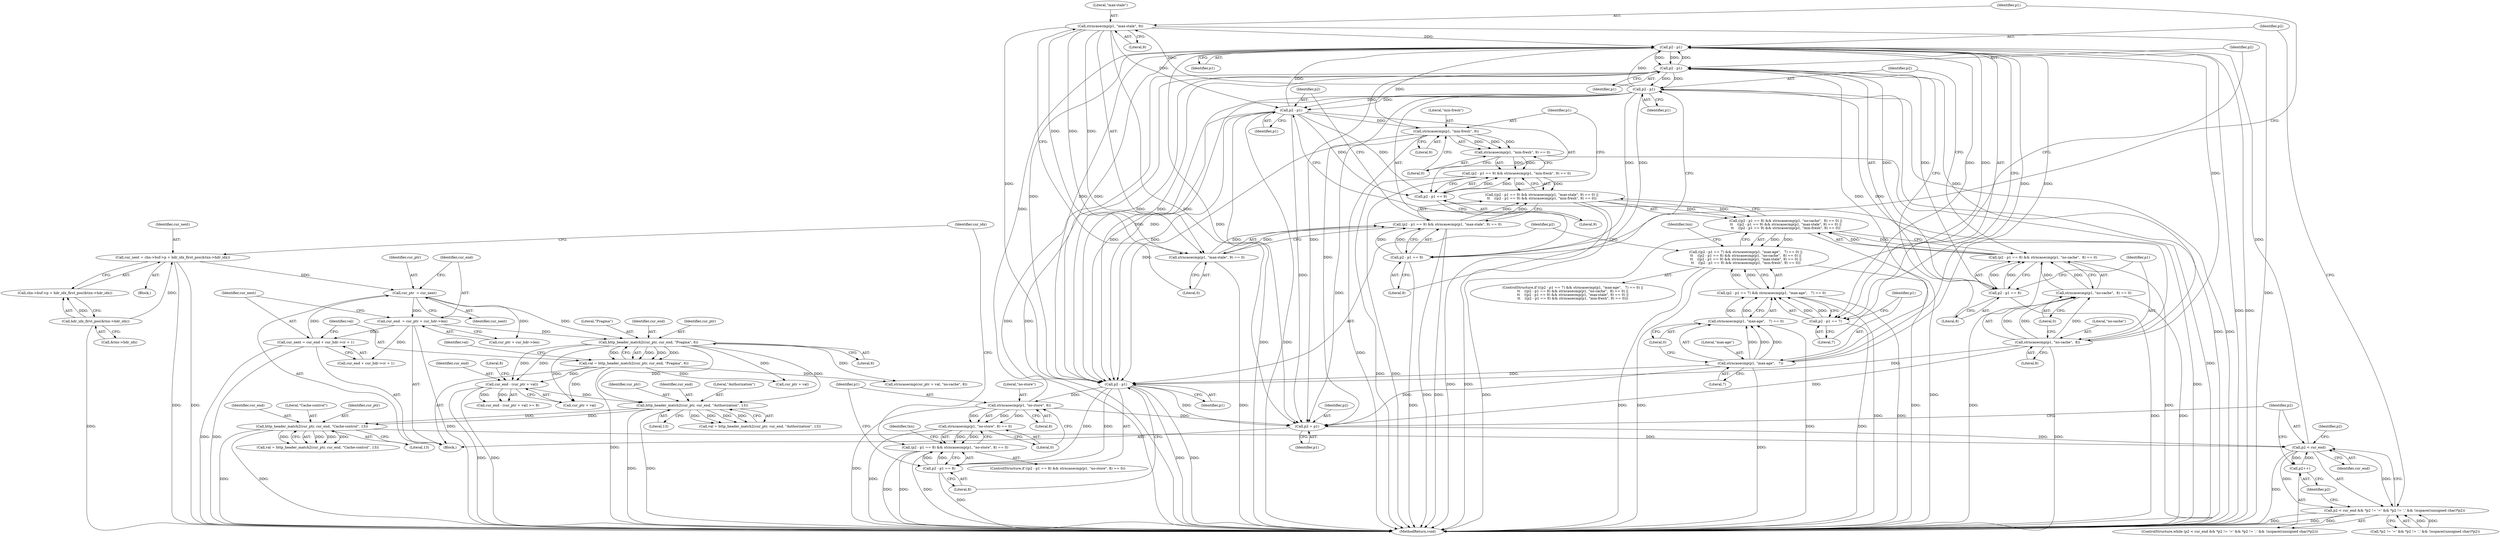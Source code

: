 digraph "0_haproxy_17514045e5d934dede62116216c1b016fe23dd06@pointer" {
"1000326" [label="(Call,strncasecmp(p1, \"max-stale\", 9))"];
"1000321" [label="(Call,p2 - p1)"];
"1000308" [label="(Call,p2 - p1)"];
"1000295" [label="(Call,p2 - p1)"];
"1000270" [label="(Call,p2 < cur_end)"];
"1000289" [label="(Call,p2++)"];
"1000265" [label="(Call,p2 = p1)"];
"1000338" [label="(Call,strncasecmp(p1, \"min-fresh\", 9))"];
"1000333" [label="(Call,p2 - p1)"];
"1000326" [label="(Call,strncasecmp(p1, \"max-stale\", 9))"];
"1000300" [label="(Call,strncasecmp(p1, \"max-age\",   7))"];
"1000313" [label="(Call,strncasecmp(p1, \"no-cache\",  8))"];
"1000358" [label="(Call,strncasecmp(p1, \"no-store\", 8))"];
"1000353" [label="(Call,p2 - p1)"];
"1000256" [label="(Call,http_header_match2(cur_ptr, cur_end, \"Cache-control\", 13))"];
"1000233" [label="(Call,http_header_match2(cur_ptr, cur_end, \"Authorization\", 13))"];
"1000201" [label="(Call,http_header_match2(cur_ptr, cur_end, \"Pragma\", 6))"];
"1000180" [label="(Call,cur_ptr  = cur_next)"];
"1000190" [label="(Call,cur_next = cur_end + cur_hdr->cr + 1)"];
"1000183" [label="(Call,cur_end  = cur_ptr + cur_hdr->len)"];
"1000142" [label="(Call,cur_next = chn->buf->p + hdr_idx_first_pos(&txn->hdr_idx))"];
"1000150" [label="(Call,hdr_idx_first_pos(&txn->hdr_idx))"];
"1000212" [label="(Call,cur_end - (cur_ptr + val))"];
"1000199" [label="(Call,val = http_header_match2(cur_ptr, cur_end, \"Pragma\", 6))"];
"1000269" [label="(Call,p2 < cur_end && *p2 != '=' && *p2 != ',' && !isspace((unsigned char)*p2))"];
"1000294" [label="(Call,p2 - p1 == 7)"];
"1000293" [label="(Call,(p2 - p1 == 7) && strncasecmp(p1, \"max-age\",   7) == 0)"];
"1000292" [label="(Call,((p2 - p1 == 7) && strncasecmp(p1, \"max-age\",   7) == 0) ||\n\t\t    ((p2 - p1 == 8) && strncasecmp(p1, \"no-cache\",  8) == 0) ||\n\t\t    ((p2 - p1 == 9) && strncasecmp(p1, \"max-stale\", 9) == 0) ||\n\t\t    ((p2 - p1 == 9) && strncasecmp(p1, \"min-fresh\", 9) == 0))"];
"1000299" [label="(Call,strncasecmp(p1, \"max-age\",   7) == 0)"];
"1000307" [label="(Call,p2 - p1 == 8)"];
"1000306" [label="(Call,(p2 - p1 == 8) && strncasecmp(p1, \"no-cache\",  8) == 0)"];
"1000305" [label="(Call,((p2 - p1 == 8) && strncasecmp(p1, \"no-cache\",  8) == 0) ||\n\t\t    ((p2 - p1 == 9) && strncasecmp(p1, \"max-stale\", 9) == 0) ||\n\t\t    ((p2 - p1 == 9) && strncasecmp(p1, \"min-fresh\", 9) == 0))"];
"1000312" [label="(Call,strncasecmp(p1, \"no-cache\",  8) == 0)"];
"1000320" [label="(Call,p2 - p1 == 9)"];
"1000319" [label="(Call,(p2 - p1 == 9) && strncasecmp(p1, \"max-stale\", 9) == 0)"];
"1000318" [label="(Call,((p2 - p1 == 9) && strncasecmp(p1, \"max-stale\", 9) == 0) ||\n\t\t    ((p2 - p1 == 9) && strncasecmp(p1, \"min-fresh\", 9) == 0))"];
"1000325" [label="(Call,strncasecmp(p1, \"max-stale\", 9) == 0)"];
"1000332" [label="(Call,p2 - p1 == 9)"];
"1000331" [label="(Call,(p2 - p1 == 9) && strncasecmp(p1, \"min-fresh\", 9) == 0)"];
"1000337" [label="(Call,strncasecmp(p1, \"min-fresh\", 9) == 0)"];
"1000352" [label="(Call,p2 - p1 == 8)"];
"1000351" [label="(Call,(p2 - p1 == 8) && strncasecmp(p1, \"no-store\", 8) == 0)"];
"1000357" [label="(Call,strncasecmp(p1, \"no-store\", 8) == 0)"];
"1000108" [label="(Block,)"];
"1000265" [label="(Call,p2 = p1)"];
"1000326" [label="(Call,strncasecmp(p1, \"max-stale\", 9))"];
"1000382" [label="(MethodReturn,void)"];
"1000308" [label="(Call,p2 - p1)"];
"1000199" [label="(Call,val = http_header_match2(cur_ptr, cur_end, \"Pragma\", 6))"];
"1000235" [label="(Identifier,cur_end)"];
"1000340" [label="(Literal,\"min-fresh\")"];
"1000298" [label="(Literal,7)"];
"1000295" [label="(Call,p2 - p1)"];
"1000180" [label="(Call,cur_ptr  = cur_next)"];
"1000293" [label="(Call,(p2 - p1 == 7) && strncasecmp(p1, \"max-age\",   7) == 0)"];
"1000207" [label="(Identifier,val)"];
"1000362" [label="(Literal,0)"];
"1000191" [label="(Identifier,cur_next)"];
"1000304" [label="(Literal,0)"];
"1000254" [label="(Call,val = http_header_match2(cur_ptr, cur_end, \"Cache-control\", 13))"];
"1000352" [label="(Call,p2 - p1 == 8)"];
"1000313" [label="(Call,strncasecmp(p1, \"no-cache\",  8))"];
"1000336" [label="(Literal,9)"];
"1000360" [label="(Literal,\"no-store\")"];
"1000271" [label="(Identifier,p2)"];
"1000330" [label="(Literal,0)"];
"1000309" [label="(Identifier,p2)"];
"1000314" [label="(Identifier,p1)"];
"1000290" [label="(Identifier,p2)"];
"1000361" [label="(Literal,8)"];
"1000307" [label="(Call,p2 - p1 == 8)"];
"1000204" [label="(Literal,\"Pragma\")"];
"1000302" [label="(Literal,\"max-age\")"];
"1000359" [label="(Identifier,p1)"];
"1000182" [label="(Identifier,cur_next)"];
"1000297" [label="(Identifier,p1)"];
"1000356" [label="(Literal,8)"];
"1000144" [label="(Call,chn->buf->p + hdr_idx_first_pos(&txn->hdr_idx))"];
"1000266" [label="(Identifier,p2)"];
"1000212" [label="(Call,cur_end - (cur_ptr + val))"];
"1000354" [label="(Identifier,p2)"];
"1000205" [label="(Literal,6)"];
"1000256" [label="(Call,http_header_match2(cur_ptr, cur_end, \"Cache-control\", 13))"];
"1000311" [label="(Literal,8)"];
"1000236" [label="(Literal,\"Authorization\")"];
"1000319" [label="(Call,(p2 - p1 == 9) && strncasecmp(p1, \"max-stale\", 9) == 0)"];
"1000323" [label="(Identifier,p1)"];
"1000346" [label="(Identifier,txn)"];
"1000322" [label="(Identifier,p2)"];
"1000150" [label="(Call,hdr_idx_first_pos(&txn->hdr_idx))"];
"1000200" [label="(Identifier,val)"];
"1000366" [label="(Identifier,txn)"];
"1000231" [label="(Call,val = http_header_match2(cur_ptr, cur_end, \"Authorization\", 13))"];
"1000259" [label="(Literal,\"Cache-control\")"];
"1000217" [label="(Literal,8)"];
"1000353" [label="(Call,p2 - p1)"];
"1000201" [label="(Call,http_header_match2(cur_ptr, cur_end, \"Pragma\", 6))"];
"1000234" [label="(Identifier,cur_ptr)"];
"1000329" [label="(Literal,9)"];
"1000357" [label="(Call,strncasecmp(p1, \"no-store\", 8) == 0)"];
"1000351" [label="(Call,(p2 - p1 == 8) && strncasecmp(p1, \"no-store\", 8) == 0)"];
"1000143" [label="(Identifier,cur_next)"];
"1000292" [label="(Call,((p2 - p1 == 7) && strncasecmp(p1, \"max-age\",   7) == 0) ||\n\t\t    ((p2 - p1 == 8) && strncasecmp(p1, \"no-cache\",  8) == 0) ||\n\t\t    ((p2 - p1 == 9) && strncasecmp(p1, \"max-stale\", 9) == 0) ||\n\t\t    ((p2 - p1 == 9) && strncasecmp(p1, \"min-fresh\", 9) == 0))"];
"1000324" [label="(Literal,9)"];
"1000268" [label="(ControlStructure,while (p2 < cur_end && *p2 != '=' && *p2 != ',' && !isspace((unsigned char)*p2)))"];
"1000184" [label="(Identifier,cur_end)"];
"1000312" [label="(Call,strncasecmp(p1, \"no-cache\",  8) == 0)"];
"1000142" [label="(Call,cur_next = chn->buf->p + hdr_idx_first_pos(&txn->hdr_idx))"];
"1000355" [label="(Identifier,p1)"];
"1000332" [label="(Call,p2 - p1 == 9)"];
"1000299" [label="(Call,strncasecmp(p1, \"max-age\",   7) == 0)"];
"1000315" [label="(Literal,\"no-cache\")"];
"1000237" [label="(Literal,13)"];
"1000151" [label="(Call,&txn->hdr_idx)"];
"1000325" [label="(Call,strncasecmp(p1, \"max-stale\", 9) == 0)"];
"1000270" [label="(Call,p2 < cur_end)"];
"1000328" [label="(Literal,\"max-stale\")"];
"1000276" [label="(Identifier,p2)"];
"1000300" [label="(Call,strncasecmp(p1, \"max-age\",   7))"];
"1000190" [label="(Call,cur_next = cur_end + cur_hdr->cr + 1)"];
"1000342" [label="(Literal,0)"];
"1000320" [label="(Call,p2 - p1 == 9)"];
"1000257" [label="(Identifier,cur_ptr)"];
"1000211" [label="(Call,cur_end - (cur_ptr + val) >= 8)"];
"1000272" [label="(Identifier,cur_end)"];
"1000294" [label="(Call,p2 - p1 == 7)"];
"1000335" [label="(Identifier,p1)"];
"1000192" [label="(Call,cur_end + cur_hdr->cr + 1)"];
"1000310" [label="(Identifier,p1)"];
"1000183" [label="(Call,cur_end  = cur_ptr + cur_hdr->len)"];
"1000334" [label="(Identifier,p2)"];
"1000317" [label="(Literal,0)"];
"1000214" [label="(Call,cur_ptr + val)"];
"1000185" [label="(Call,cur_ptr + cur_hdr->len)"];
"1000203" [label="(Identifier,cur_end)"];
"1000233" [label="(Call,http_header_match2(cur_ptr, cur_end, \"Authorization\", 13))"];
"1000296" [label="(Identifier,p2)"];
"1000316" [label="(Literal,8)"];
"1000202" [label="(Identifier,cur_ptr)"];
"1000338" [label="(Call,strncasecmp(p1, \"min-fresh\", 9))"];
"1000305" [label="(Call,((p2 - p1 == 8) && strncasecmp(p1, \"no-cache\",  8) == 0) ||\n\t\t    ((p2 - p1 == 9) && strncasecmp(p1, \"max-stale\", 9) == 0) ||\n\t\t    ((p2 - p1 == 9) && strncasecmp(p1, \"min-fresh\", 9) == 0))"];
"1000327" [label="(Identifier,p1)"];
"1000220" [label="(Call,cur_ptr + val)"];
"1000219" [label="(Call,strncasecmp(cur_ptr + val, \"no-cache\", 8))"];
"1000267" [label="(Identifier,p1)"];
"1000291" [label="(ControlStructure,if (((p2 - p1 == 7) && strncasecmp(p1, \"max-age\",   7) == 0) ||\n\t\t    ((p2 - p1 == 8) && strncasecmp(p1, \"no-cache\",  8) == 0) ||\n\t\t    ((p2 - p1 == 9) && strncasecmp(p1, \"max-stale\", 9) == 0) ||\n\t\t    ((p2 - p1 == 9) && strncasecmp(p1, \"min-fresh\", 9) == 0)))"];
"1000303" [label="(Literal,7)"];
"1000157" [label="(Identifier,cur_idx)"];
"1000167" [label="(Block,)"];
"1000333" [label="(Call,p2 - p1)"];
"1000213" [label="(Identifier,cur_end)"];
"1000258" [label="(Identifier,cur_end)"];
"1000260" [label="(Literal,13)"];
"1000301" [label="(Identifier,p1)"];
"1000318" [label="(Call,((p2 - p1 == 9) && strncasecmp(p1, \"max-stale\", 9) == 0) ||\n\t\t    ((p2 - p1 == 9) && strncasecmp(p1, \"min-fresh\", 9) == 0))"];
"1000306" [label="(Call,(p2 - p1 == 8) && strncasecmp(p1, \"no-cache\",  8) == 0)"];
"1000269" [label="(Call,p2 < cur_end && *p2 != '=' && *p2 != ',' && !isspace((unsigned char)*p2))"];
"1000339" [label="(Identifier,p1)"];
"1000350" [label="(ControlStructure,if ((p2 - p1 == 8) && strncasecmp(p1, \"no-store\", 8) == 0))"];
"1000273" [label="(Call,*p2 != '=' && *p2 != ',' && !isspace((unsigned char)*p2))"];
"1000358" [label="(Call,strncasecmp(p1, \"no-store\", 8))"];
"1000289" [label="(Call,p2++)"];
"1000337" [label="(Call,strncasecmp(p1, \"min-fresh\", 9) == 0)"];
"1000181" [label="(Identifier,cur_ptr)"];
"1000321" [label="(Call,p2 - p1)"];
"1000341" [label="(Literal,9)"];
"1000331" [label="(Call,(p2 - p1 == 9) && strncasecmp(p1, \"min-fresh\", 9) == 0)"];
"1000326" -> "1000325"  [label="AST: "];
"1000326" -> "1000329"  [label="CFG: "];
"1000327" -> "1000326"  [label="AST: "];
"1000328" -> "1000326"  [label="AST: "];
"1000329" -> "1000326"  [label="AST: "];
"1000330" -> "1000326"  [label="CFG: "];
"1000326" -> "1000382"  [label="DDG: "];
"1000326" -> "1000265"  [label="DDG: "];
"1000326" -> "1000295"  [label="DDG: "];
"1000326" -> "1000325"  [label="DDG: "];
"1000326" -> "1000325"  [label="DDG: "];
"1000326" -> "1000325"  [label="DDG: "];
"1000321" -> "1000326"  [label="DDG: "];
"1000326" -> "1000333"  [label="DDG: "];
"1000326" -> "1000353"  [label="DDG: "];
"1000321" -> "1000320"  [label="AST: "];
"1000321" -> "1000323"  [label="CFG: "];
"1000322" -> "1000321"  [label="AST: "];
"1000323" -> "1000321"  [label="AST: "];
"1000324" -> "1000321"  [label="CFG: "];
"1000321" -> "1000382"  [label="DDG: "];
"1000321" -> "1000382"  [label="DDG: "];
"1000321" -> "1000265"  [label="DDG: "];
"1000321" -> "1000295"  [label="DDG: "];
"1000321" -> "1000320"  [label="DDG: "];
"1000321" -> "1000320"  [label="DDG: "];
"1000308" -> "1000321"  [label="DDG: "];
"1000308" -> "1000321"  [label="DDG: "];
"1000313" -> "1000321"  [label="DDG: "];
"1000321" -> "1000333"  [label="DDG: "];
"1000321" -> "1000333"  [label="DDG: "];
"1000321" -> "1000353"  [label="DDG: "];
"1000321" -> "1000353"  [label="DDG: "];
"1000308" -> "1000307"  [label="AST: "];
"1000308" -> "1000310"  [label="CFG: "];
"1000309" -> "1000308"  [label="AST: "];
"1000310" -> "1000308"  [label="AST: "];
"1000311" -> "1000308"  [label="CFG: "];
"1000308" -> "1000382"  [label="DDG: "];
"1000308" -> "1000382"  [label="DDG: "];
"1000308" -> "1000265"  [label="DDG: "];
"1000308" -> "1000295"  [label="DDG: "];
"1000308" -> "1000307"  [label="DDG: "];
"1000308" -> "1000307"  [label="DDG: "];
"1000295" -> "1000308"  [label="DDG: "];
"1000295" -> "1000308"  [label="DDG: "];
"1000300" -> "1000308"  [label="DDG: "];
"1000308" -> "1000313"  [label="DDG: "];
"1000308" -> "1000353"  [label="DDG: "];
"1000308" -> "1000353"  [label="DDG: "];
"1000295" -> "1000294"  [label="AST: "];
"1000295" -> "1000297"  [label="CFG: "];
"1000296" -> "1000295"  [label="AST: "];
"1000297" -> "1000295"  [label="AST: "];
"1000298" -> "1000295"  [label="CFG: "];
"1000295" -> "1000382"  [label="DDG: "];
"1000295" -> "1000382"  [label="DDG: "];
"1000295" -> "1000265"  [label="DDG: "];
"1000295" -> "1000294"  [label="DDG: "];
"1000295" -> "1000294"  [label="DDG: "];
"1000270" -> "1000295"  [label="DDG: "];
"1000338" -> "1000295"  [label="DDG: "];
"1000300" -> "1000295"  [label="DDG: "];
"1000313" -> "1000295"  [label="DDG: "];
"1000358" -> "1000295"  [label="DDG: "];
"1000353" -> "1000295"  [label="DDG: "];
"1000333" -> "1000295"  [label="DDG: "];
"1000295" -> "1000300"  [label="DDG: "];
"1000295" -> "1000353"  [label="DDG: "];
"1000295" -> "1000353"  [label="DDG: "];
"1000270" -> "1000269"  [label="AST: "];
"1000270" -> "1000272"  [label="CFG: "];
"1000271" -> "1000270"  [label="AST: "];
"1000272" -> "1000270"  [label="AST: "];
"1000276" -> "1000270"  [label="CFG: "];
"1000269" -> "1000270"  [label="CFG: "];
"1000270" -> "1000382"  [label="DDG: "];
"1000270" -> "1000269"  [label="DDG: "];
"1000270" -> "1000269"  [label="DDG: "];
"1000289" -> "1000270"  [label="DDG: "];
"1000265" -> "1000270"  [label="DDG: "];
"1000256" -> "1000270"  [label="DDG: "];
"1000270" -> "1000289"  [label="DDG: "];
"1000289" -> "1000268"  [label="AST: "];
"1000289" -> "1000290"  [label="CFG: "];
"1000290" -> "1000289"  [label="AST: "];
"1000271" -> "1000289"  [label="CFG: "];
"1000265" -> "1000167"  [label="AST: "];
"1000265" -> "1000267"  [label="CFG: "];
"1000266" -> "1000265"  [label="AST: "];
"1000267" -> "1000265"  [label="AST: "];
"1000271" -> "1000265"  [label="CFG: "];
"1000338" -> "1000265"  [label="DDG: "];
"1000300" -> "1000265"  [label="DDG: "];
"1000313" -> "1000265"  [label="DDG: "];
"1000358" -> "1000265"  [label="DDG: "];
"1000353" -> "1000265"  [label="DDG: "];
"1000333" -> "1000265"  [label="DDG: "];
"1000338" -> "1000337"  [label="AST: "];
"1000338" -> "1000341"  [label="CFG: "];
"1000339" -> "1000338"  [label="AST: "];
"1000340" -> "1000338"  [label="AST: "];
"1000341" -> "1000338"  [label="AST: "];
"1000342" -> "1000338"  [label="CFG: "];
"1000338" -> "1000382"  [label="DDG: "];
"1000338" -> "1000337"  [label="DDG: "];
"1000338" -> "1000337"  [label="DDG: "];
"1000338" -> "1000337"  [label="DDG: "];
"1000333" -> "1000338"  [label="DDG: "];
"1000338" -> "1000353"  [label="DDG: "];
"1000333" -> "1000332"  [label="AST: "];
"1000333" -> "1000335"  [label="CFG: "];
"1000334" -> "1000333"  [label="AST: "];
"1000335" -> "1000333"  [label="AST: "];
"1000336" -> "1000333"  [label="CFG: "];
"1000333" -> "1000382"  [label="DDG: "];
"1000333" -> "1000382"  [label="DDG: "];
"1000333" -> "1000332"  [label="DDG: "];
"1000333" -> "1000332"  [label="DDG: "];
"1000333" -> "1000353"  [label="DDG: "];
"1000333" -> "1000353"  [label="DDG: "];
"1000300" -> "1000299"  [label="AST: "];
"1000300" -> "1000303"  [label="CFG: "];
"1000301" -> "1000300"  [label="AST: "];
"1000302" -> "1000300"  [label="AST: "];
"1000303" -> "1000300"  [label="AST: "];
"1000304" -> "1000300"  [label="CFG: "];
"1000300" -> "1000382"  [label="DDG: "];
"1000300" -> "1000299"  [label="DDG: "];
"1000300" -> "1000299"  [label="DDG: "];
"1000300" -> "1000299"  [label="DDG: "];
"1000300" -> "1000353"  [label="DDG: "];
"1000313" -> "1000312"  [label="AST: "];
"1000313" -> "1000316"  [label="CFG: "];
"1000314" -> "1000313"  [label="AST: "];
"1000315" -> "1000313"  [label="AST: "];
"1000316" -> "1000313"  [label="AST: "];
"1000317" -> "1000313"  [label="CFG: "];
"1000313" -> "1000382"  [label="DDG: "];
"1000313" -> "1000312"  [label="DDG: "];
"1000313" -> "1000312"  [label="DDG: "];
"1000313" -> "1000312"  [label="DDG: "];
"1000313" -> "1000353"  [label="DDG: "];
"1000358" -> "1000357"  [label="AST: "];
"1000358" -> "1000361"  [label="CFG: "];
"1000359" -> "1000358"  [label="AST: "];
"1000360" -> "1000358"  [label="AST: "];
"1000361" -> "1000358"  [label="AST: "];
"1000362" -> "1000358"  [label="CFG: "];
"1000358" -> "1000382"  [label="DDG: "];
"1000358" -> "1000357"  [label="DDG: "];
"1000358" -> "1000357"  [label="DDG: "];
"1000358" -> "1000357"  [label="DDG: "];
"1000353" -> "1000358"  [label="DDG: "];
"1000353" -> "1000352"  [label="AST: "];
"1000353" -> "1000355"  [label="CFG: "];
"1000354" -> "1000353"  [label="AST: "];
"1000355" -> "1000353"  [label="AST: "];
"1000356" -> "1000353"  [label="CFG: "];
"1000353" -> "1000382"  [label="DDG: "];
"1000353" -> "1000382"  [label="DDG: "];
"1000353" -> "1000352"  [label="DDG: "];
"1000353" -> "1000352"  [label="DDG: "];
"1000256" -> "1000254"  [label="AST: "];
"1000256" -> "1000260"  [label="CFG: "];
"1000257" -> "1000256"  [label="AST: "];
"1000258" -> "1000256"  [label="AST: "];
"1000259" -> "1000256"  [label="AST: "];
"1000260" -> "1000256"  [label="AST: "];
"1000254" -> "1000256"  [label="CFG: "];
"1000256" -> "1000382"  [label="DDG: "];
"1000256" -> "1000382"  [label="DDG: "];
"1000256" -> "1000254"  [label="DDG: "];
"1000256" -> "1000254"  [label="DDG: "];
"1000256" -> "1000254"  [label="DDG: "];
"1000256" -> "1000254"  [label="DDG: "];
"1000233" -> "1000256"  [label="DDG: "];
"1000233" -> "1000256"  [label="DDG: "];
"1000233" -> "1000231"  [label="AST: "];
"1000233" -> "1000237"  [label="CFG: "];
"1000234" -> "1000233"  [label="AST: "];
"1000235" -> "1000233"  [label="AST: "];
"1000236" -> "1000233"  [label="AST: "];
"1000237" -> "1000233"  [label="AST: "];
"1000231" -> "1000233"  [label="CFG: "];
"1000233" -> "1000382"  [label="DDG: "];
"1000233" -> "1000382"  [label="DDG: "];
"1000233" -> "1000231"  [label="DDG: "];
"1000233" -> "1000231"  [label="DDG: "];
"1000233" -> "1000231"  [label="DDG: "];
"1000233" -> "1000231"  [label="DDG: "];
"1000201" -> "1000233"  [label="DDG: "];
"1000201" -> "1000233"  [label="DDG: "];
"1000212" -> "1000233"  [label="DDG: "];
"1000201" -> "1000199"  [label="AST: "];
"1000201" -> "1000205"  [label="CFG: "];
"1000202" -> "1000201"  [label="AST: "];
"1000203" -> "1000201"  [label="AST: "];
"1000204" -> "1000201"  [label="AST: "];
"1000205" -> "1000201"  [label="AST: "];
"1000199" -> "1000201"  [label="CFG: "];
"1000201" -> "1000199"  [label="DDG: "];
"1000201" -> "1000199"  [label="DDG: "];
"1000201" -> "1000199"  [label="DDG: "];
"1000201" -> "1000199"  [label="DDG: "];
"1000180" -> "1000201"  [label="DDG: "];
"1000183" -> "1000201"  [label="DDG: "];
"1000201" -> "1000212"  [label="DDG: "];
"1000201" -> "1000212"  [label="DDG: "];
"1000201" -> "1000214"  [label="DDG: "];
"1000201" -> "1000219"  [label="DDG: "];
"1000201" -> "1000220"  [label="DDG: "];
"1000180" -> "1000167"  [label="AST: "];
"1000180" -> "1000182"  [label="CFG: "];
"1000181" -> "1000180"  [label="AST: "];
"1000182" -> "1000180"  [label="AST: "];
"1000184" -> "1000180"  [label="CFG: "];
"1000190" -> "1000180"  [label="DDG: "];
"1000142" -> "1000180"  [label="DDG: "];
"1000180" -> "1000183"  [label="DDG: "];
"1000180" -> "1000185"  [label="DDG: "];
"1000190" -> "1000167"  [label="AST: "];
"1000190" -> "1000192"  [label="CFG: "];
"1000191" -> "1000190"  [label="AST: "];
"1000192" -> "1000190"  [label="AST: "];
"1000200" -> "1000190"  [label="CFG: "];
"1000190" -> "1000382"  [label="DDG: "];
"1000190" -> "1000382"  [label="DDG: "];
"1000183" -> "1000190"  [label="DDG: "];
"1000183" -> "1000167"  [label="AST: "];
"1000183" -> "1000185"  [label="CFG: "];
"1000184" -> "1000183"  [label="AST: "];
"1000185" -> "1000183"  [label="AST: "];
"1000191" -> "1000183"  [label="CFG: "];
"1000183" -> "1000382"  [label="DDG: "];
"1000183" -> "1000192"  [label="DDG: "];
"1000142" -> "1000108"  [label="AST: "];
"1000142" -> "1000144"  [label="CFG: "];
"1000143" -> "1000142"  [label="AST: "];
"1000144" -> "1000142"  [label="AST: "];
"1000157" -> "1000142"  [label="CFG: "];
"1000142" -> "1000382"  [label="DDG: "];
"1000142" -> "1000382"  [label="DDG: "];
"1000150" -> "1000142"  [label="DDG: "];
"1000150" -> "1000144"  [label="AST: "];
"1000150" -> "1000151"  [label="CFG: "];
"1000151" -> "1000150"  [label="AST: "];
"1000144" -> "1000150"  [label="CFG: "];
"1000150" -> "1000382"  [label="DDG: "];
"1000150" -> "1000144"  [label="DDG: "];
"1000212" -> "1000211"  [label="AST: "];
"1000212" -> "1000214"  [label="CFG: "];
"1000213" -> "1000212"  [label="AST: "];
"1000214" -> "1000212"  [label="AST: "];
"1000217" -> "1000212"  [label="CFG: "];
"1000212" -> "1000382"  [label="DDG: "];
"1000212" -> "1000382"  [label="DDG: "];
"1000212" -> "1000211"  [label="DDG: "];
"1000212" -> "1000211"  [label="DDG: "];
"1000199" -> "1000212"  [label="DDG: "];
"1000199" -> "1000167"  [label="AST: "];
"1000200" -> "1000199"  [label="AST: "];
"1000207" -> "1000199"  [label="CFG: "];
"1000199" -> "1000382"  [label="DDG: "];
"1000199" -> "1000214"  [label="DDG: "];
"1000199" -> "1000219"  [label="DDG: "];
"1000199" -> "1000220"  [label="DDG: "];
"1000269" -> "1000268"  [label="AST: "];
"1000269" -> "1000273"  [label="CFG: "];
"1000273" -> "1000269"  [label="AST: "];
"1000290" -> "1000269"  [label="CFG: "];
"1000296" -> "1000269"  [label="CFG: "];
"1000269" -> "1000382"  [label="DDG: "];
"1000269" -> "1000382"  [label="DDG: "];
"1000269" -> "1000382"  [label="DDG: "];
"1000273" -> "1000269"  [label="DDG: "];
"1000273" -> "1000269"  [label="DDG: "];
"1000294" -> "1000293"  [label="AST: "];
"1000294" -> "1000298"  [label="CFG: "];
"1000298" -> "1000294"  [label="AST: "];
"1000301" -> "1000294"  [label="CFG: "];
"1000293" -> "1000294"  [label="CFG: "];
"1000294" -> "1000382"  [label="DDG: "];
"1000294" -> "1000293"  [label="DDG: "];
"1000294" -> "1000293"  [label="DDG: "];
"1000293" -> "1000292"  [label="AST: "];
"1000293" -> "1000299"  [label="CFG: "];
"1000299" -> "1000293"  [label="AST: "];
"1000309" -> "1000293"  [label="CFG: "];
"1000292" -> "1000293"  [label="CFG: "];
"1000293" -> "1000382"  [label="DDG: "];
"1000293" -> "1000382"  [label="DDG: "];
"1000293" -> "1000292"  [label="DDG: "];
"1000293" -> "1000292"  [label="DDG: "];
"1000299" -> "1000293"  [label="DDG: "];
"1000299" -> "1000293"  [label="DDG: "];
"1000292" -> "1000291"  [label="AST: "];
"1000292" -> "1000305"  [label="CFG: "];
"1000305" -> "1000292"  [label="AST: "];
"1000346" -> "1000292"  [label="CFG: "];
"1000354" -> "1000292"  [label="CFG: "];
"1000292" -> "1000382"  [label="DDG: "];
"1000292" -> "1000382"  [label="DDG: "];
"1000292" -> "1000382"  [label="DDG: "];
"1000305" -> "1000292"  [label="DDG: "];
"1000305" -> "1000292"  [label="DDG: "];
"1000299" -> "1000304"  [label="CFG: "];
"1000304" -> "1000299"  [label="AST: "];
"1000299" -> "1000382"  [label="DDG: "];
"1000307" -> "1000306"  [label="AST: "];
"1000307" -> "1000311"  [label="CFG: "];
"1000311" -> "1000307"  [label="AST: "];
"1000314" -> "1000307"  [label="CFG: "];
"1000306" -> "1000307"  [label="CFG: "];
"1000307" -> "1000382"  [label="DDG: "];
"1000307" -> "1000306"  [label="DDG: "];
"1000307" -> "1000306"  [label="DDG: "];
"1000306" -> "1000305"  [label="AST: "];
"1000306" -> "1000312"  [label="CFG: "];
"1000312" -> "1000306"  [label="AST: "];
"1000322" -> "1000306"  [label="CFG: "];
"1000305" -> "1000306"  [label="CFG: "];
"1000306" -> "1000382"  [label="DDG: "];
"1000306" -> "1000382"  [label="DDG: "];
"1000306" -> "1000305"  [label="DDG: "];
"1000306" -> "1000305"  [label="DDG: "];
"1000312" -> "1000306"  [label="DDG: "];
"1000312" -> "1000306"  [label="DDG: "];
"1000305" -> "1000318"  [label="CFG: "];
"1000318" -> "1000305"  [label="AST: "];
"1000305" -> "1000382"  [label="DDG: "];
"1000305" -> "1000382"  [label="DDG: "];
"1000318" -> "1000305"  [label="DDG: "];
"1000318" -> "1000305"  [label="DDG: "];
"1000312" -> "1000317"  [label="CFG: "];
"1000317" -> "1000312"  [label="AST: "];
"1000312" -> "1000382"  [label="DDG: "];
"1000320" -> "1000319"  [label="AST: "];
"1000320" -> "1000324"  [label="CFG: "];
"1000324" -> "1000320"  [label="AST: "];
"1000327" -> "1000320"  [label="CFG: "];
"1000319" -> "1000320"  [label="CFG: "];
"1000320" -> "1000382"  [label="DDG: "];
"1000320" -> "1000319"  [label="DDG: "];
"1000320" -> "1000319"  [label="DDG: "];
"1000319" -> "1000318"  [label="AST: "];
"1000319" -> "1000325"  [label="CFG: "];
"1000325" -> "1000319"  [label="AST: "];
"1000334" -> "1000319"  [label="CFG: "];
"1000318" -> "1000319"  [label="CFG: "];
"1000319" -> "1000382"  [label="DDG: "];
"1000319" -> "1000382"  [label="DDG: "];
"1000319" -> "1000318"  [label="DDG: "];
"1000319" -> "1000318"  [label="DDG: "];
"1000325" -> "1000319"  [label="DDG: "];
"1000325" -> "1000319"  [label="DDG: "];
"1000318" -> "1000331"  [label="CFG: "];
"1000331" -> "1000318"  [label="AST: "];
"1000318" -> "1000382"  [label="DDG: "];
"1000318" -> "1000382"  [label="DDG: "];
"1000331" -> "1000318"  [label="DDG: "];
"1000331" -> "1000318"  [label="DDG: "];
"1000325" -> "1000330"  [label="CFG: "];
"1000330" -> "1000325"  [label="AST: "];
"1000325" -> "1000382"  [label="DDG: "];
"1000332" -> "1000331"  [label="AST: "];
"1000332" -> "1000336"  [label="CFG: "];
"1000336" -> "1000332"  [label="AST: "];
"1000339" -> "1000332"  [label="CFG: "];
"1000331" -> "1000332"  [label="CFG: "];
"1000332" -> "1000382"  [label="DDG: "];
"1000332" -> "1000331"  [label="DDG: "];
"1000332" -> "1000331"  [label="DDG: "];
"1000331" -> "1000337"  [label="CFG: "];
"1000337" -> "1000331"  [label="AST: "];
"1000331" -> "1000382"  [label="DDG: "];
"1000331" -> "1000382"  [label="DDG: "];
"1000337" -> "1000331"  [label="DDG: "];
"1000337" -> "1000331"  [label="DDG: "];
"1000337" -> "1000342"  [label="CFG: "];
"1000342" -> "1000337"  [label="AST: "];
"1000337" -> "1000382"  [label="DDG: "];
"1000352" -> "1000351"  [label="AST: "];
"1000352" -> "1000356"  [label="CFG: "];
"1000356" -> "1000352"  [label="AST: "];
"1000359" -> "1000352"  [label="CFG: "];
"1000351" -> "1000352"  [label="CFG: "];
"1000352" -> "1000382"  [label="DDG: "];
"1000352" -> "1000351"  [label="DDG: "];
"1000352" -> "1000351"  [label="DDG: "];
"1000351" -> "1000350"  [label="AST: "];
"1000351" -> "1000357"  [label="CFG: "];
"1000357" -> "1000351"  [label="AST: "];
"1000157" -> "1000351"  [label="CFG: "];
"1000366" -> "1000351"  [label="CFG: "];
"1000351" -> "1000382"  [label="DDG: "];
"1000351" -> "1000382"  [label="DDG: "];
"1000351" -> "1000382"  [label="DDG: "];
"1000357" -> "1000351"  [label="DDG: "];
"1000357" -> "1000351"  [label="DDG: "];
"1000357" -> "1000362"  [label="CFG: "];
"1000362" -> "1000357"  [label="AST: "];
"1000357" -> "1000382"  [label="DDG: "];
}
